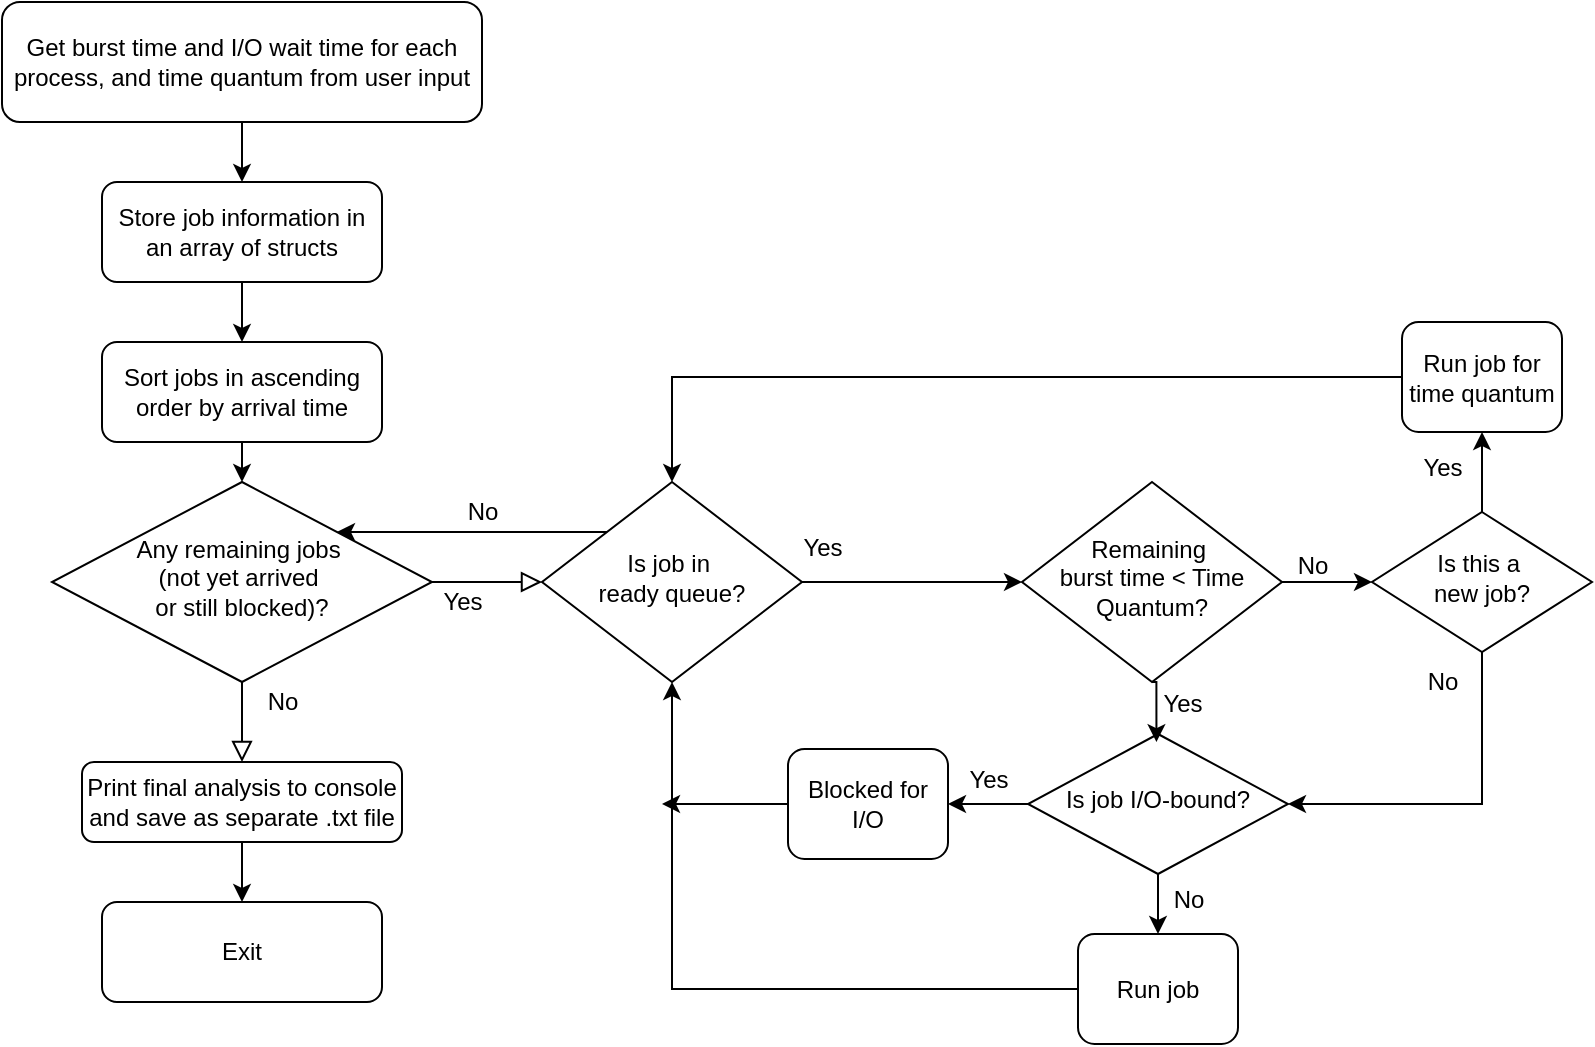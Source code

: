 <mxfile version="25.0.3">
  <diagram id="C5RBs43oDa-KdzZeNtuy" name="Page-1">
    <mxGraphModel dx="1034" dy="493" grid="1" gridSize="10" guides="1" tooltips="1" connect="1" arrows="1" fold="1" page="1" pageScale="1" pageWidth="827" pageHeight="1169" math="0" shadow="0">
      <root>
        <mxCell id="WIyWlLk6GJQsqaUBKTNV-0" />
        <mxCell id="WIyWlLk6GJQsqaUBKTNV-1" parent="WIyWlLk6GJQsqaUBKTNV-0" />
        <mxCell id="FOf1c8eKIUEoA0ILkga6-8" style="edgeStyle=orthogonalEdgeStyle;rounded=0;orthogonalLoop=1;jettySize=auto;html=1;exitX=0.5;exitY=1;exitDx=0;exitDy=0;entryX=0.5;entryY=0;entryDx=0;entryDy=0;" parent="WIyWlLk6GJQsqaUBKTNV-1" source="WIyWlLk6GJQsqaUBKTNV-3" target="FOf1c8eKIUEoA0ILkga6-2" edge="1">
          <mxGeometry relative="1" as="geometry" />
        </mxCell>
        <mxCell id="WIyWlLk6GJQsqaUBKTNV-3" value="Get burst time and I/O wait time for each process, and time quantum from user input" style="rounded=1;whiteSpace=wrap;html=1;fontSize=12;glass=0;strokeWidth=1;shadow=0;" parent="WIyWlLk6GJQsqaUBKTNV-1" vertex="1">
          <mxGeometry x="110" y="60" width="240" height="60" as="geometry" />
        </mxCell>
        <mxCell id="WIyWlLk6GJQsqaUBKTNV-8" value="&lt;font style=&quot;font-size: 12px;&quot;&gt;No&lt;/font&gt;" style="rounded=0;html=1;jettySize=auto;orthogonalLoop=1;fontSize=11;endArrow=block;endFill=0;endSize=8;strokeWidth=1;shadow=0;labelBackgroundColor=none;edgeStyle=orthogonalEdgeStyle;" parent="WIyWlLk6GJQsqaUBKTNV-1" source="WIyWlLk6GJQsqaUBKTNV-10" target="WIyWlLk6GJQsqaUBKTNV-11" edge="1">
          <mxGeometry x="-0.5" y="20" relative="1" as="geometry">
            <mxPoint as="offset" />
          </mxGeometry>
        </mxCell>
        <mxCell id="WIyWlLk6GJQsqaUBKTNV-9" value="&lt;font style=&quot;font-size: 12px;&quot;&gt;Yes&lt;/font&gt;" style="edgeStyle=orthogonalEdgeStyle;rounded=0;html=1;jettySize=auto;orthogonalLoop=1;fontSize=11;endArrow=block;endFill=0;endSize=8;strokeWidth=1;shadow=0;labelBackgroundColor=none;" parent="WIyWlLk6GJQsqaUBKTNV-1" source="WIyWlLk6GJQsqaUBKTNV-10" edge="1">
          <mxGeometry x="-0.456" y="-10" relative="1" as="geometry">
            <mxPoint as="offset" />
            <mxPoint x="380" y="350" as="targetPoint" />
          </mxGeometry>
        </mxCell>
        <mxCell id="WIyWlLk6GJQsqaUBKTNV-10" value="Any remaining jobs&amp;nbsp;&lt;div&gt;(not yet arrived&amp;nbsp;&lt;/div&gt;&lt;div&gt;or still blocked)?&lt;/div&gt;" style="rhombus;whiteSpace=wrap;html=1;shadow=0;fontFamily=Helvetica;fontSize=12;align=center;strokeWidth=1;spacing=6;spacingTop=-4;" parent="WIyWlLk6GJQsqaUBKTNV-1" vertex="1">
          <mxGeometry x="135" y="300" width="190" height="100" as="geometry" />
        </mxCell>
        <mxCell id="FOf1c8eKIUEoA0ILkga6-16" value="" style="edgeStyle=orthogonalEdgeStyle;rounded=0;orthogonalLoop=1;jettySize=auto;html=1;" parent="WIyWlLk6GJQsqaUBKTNV-1" source="WIyWlLk6GJQsqaUBKTNV-11" target="FOf1c8eKIUEoA0ILkga6-12" edge="1">
          <mxGeometry relative="1" as="geometry" />
        </mxCell>
        <mxCell id="WIyWlLk6GJQsqaUBKTNV-11" value="Print final analysis to console and save as separate .txt file" style="rounded=1;whiteSpace=wrap;html=1;fontSize=12;glass=0;strokeWidth=1;shadow=0;" parent="WIyWlLk6GJQsqaUBKTNV-1" vertex="1">
          <mxGeometry x="150" y="440" width="160" height="40" as="geometry" />
        </mxCell>
        <mxCell id="FOf1c8eKIUEoA0ILkga6-9" value="" style="edgeStyle=orthogonalEdgeStyle;rounded=0;orthogonalLoop=1;jettySize=auto;html=1;" parent="WIyWlLk6GJQsqaUBKTNV-1" source="FOf1c8eKIUEoA0ILkga6-2" target="FOf1c8eKIUEoA0ILkga6-6" edge="1">
          <mxGeometry relative="1" as="geometry" />
        </mxCell>
        <mxCell id="FOf1c8eKIUEoA0ILkga6-2" value="Store job information in an array of structs" style="rounded=1;whiteSpace=wrap;html=1;fontSize=12;glass=0;strokeWidth=1;shadow=0;" parent="WIyWlLk6GJQsqaUBKTNV-1" vertex="1">
          <mxGeometry x="160" y="150" width="140" height="50" as="geometry" />
        </mxCell>
        <mxCell id="FOf1c8eKIUEoA0ILkga6-15" value="" style="edgeStyle=orthogonalEdgeStyle;rounded=0;orthogonalLoop=1;jettySize=auto;html=1;" parent="WIyWlLk6GJQsqaUBKTNV-1" source="FOf1c8eKIUEoA0ILkga6-6" target="WIyWlLk6GJQsqaUBKTNV-10" edge="1">
          <mxGeometry relative="1" as="geometry">
            <Array as="points">
              <mxPoint x="230" y="300" />
              <mxPoint x="235" y="300" />
            </Array>
          </mxGeometry>
        </mxCell>
        <mxCell id="FOf1c8eKIUEoA0ILkga6-6" value="Sort jobs in ascending order by arrival time" style="rounded=1;whiteSpace=wrap;html=1;fontSize=12;glass=0;strokeWidth=1;shadow=0;" parent="WIyWlLk6GJQsqaUBKTNV-1" vertex="1">
          <mxGeometry x="160" y="230" width="140" height="50" as="geometry" />
        </mxCell>
        <mxCell id="FOf1c8eKIUEoA0ILkga6-12" value="Exit" style="rounded=1;whiteSpace=wrap;html=1;fontSize=12;glass=0;strokeWidth=1;shadow=0;" parent="WIyWlLk6GJQsqaUBKTNV-1" vertex="1">
          <mxGeometry x="160" y="510" width="140" height="50" as="geometry" />
        </mxCell>
        <mxCell id="FOf1c8eKIUEoA0ILkga6-19" style="edgeStyle=orthogonalEdgeStyle;rounded=0;orthogonalLoop=1;jettySize=auto;html=1;exitX=0;exitY=0;exitDx=0;exitDy=0;entryX=1;entryY=0;entryDx=0;entryDy=0;" parent="WIyWlLk6GJQsqaUBKTNV-1" source="FOf1c8eKIUEoA0ILkga6-18" target="WIyWlLk6GJQsqaUBKTNV-10" edge="1">
          <mxGeometry relative="1" as="geometry" />
        </mxCell>
        <mxCell id="FOf1c8eKIUEoA0ILkga6-22" value="" style="edgeStyle=orthogonalEdgeStyle;rounded=0;orthogonalLoop=1;jettySize=auto;html=1;" parent="WIyWlLk6GJQsqaUBKTNV-1" source="FOf1c8eKIUEoA0ILkga6-18" target="FOf1c8eKIUEoA0ILkga6-21" edge="1">
          <mxGeometry relative="1" as="geometry" />
        </mxCell>
        <mxCell id="FOf1c8eKIUEoA0ILkga6-18" value="Is job&amp;nbsp;&lt;span style=&quot;background-color: initial;&quot;&gt;in&amp;nbsp;&lt;/span&gt;&lt;div&gt;&lt;span style=&quot;background-color: initial;&quot;&gt;ready queue?&lt;/span&gt;&lt;/div&gt;" style="rhombus;whiteSpace=wrap;html=1;shadow=0;fontFamily=Helvetica;fontSize=12;align=center;strokeWidth=1;spacing=6;spacingTop=-4;" parent="WIyWlLk6GJQsqaUBKTNV-1" vertex="1">
          <mxGeometry x="380" y="300" width="130" height="100" as="geometry" />
        </mxCell>
        <mxCell id="FOf1c8eKIUEoA0ILkga6-20" value="No" style="text;html=1;align=center;verticalAlign=middle;resizable=0;points=[];autosize=1;strokeColor=none;fillColor=none;" parent="WIyWlLk6GJQsqaUBKTNV-1" vertex="1">
          <mxGeometry x="330" y="300" width="40" height="30" as="geometry" />
        </mxCell>
        <mxCell id="FOf1c8eKIUEoA0ILkga6-41" style="edgeStyle=orthogonalEdgeStyle;rounded=0;orthogonalLoop=1;jettySize=auto;html=1;exitX=1;exitY=0.5;exitDx=0;exitDy=0;entryX=0;entryY=0.5;entryDx=0;entryDy=0;" parent="WIyWlLk6GJQsqaUBKTNV-1" source="FOf1c8eKIUEoA0ILkga6-21" target="FOf1c8eKIUEoA0ILkga6-40" edge="1">
          <mxGeometry relative="1" as="geometry" />
        </mxCell>
        <mxCell id="FOf1c8eKIUEoA0ILkga6-21" value="Remaining&amp;nbsp;&lt;div&gt;burst time &amp;lt; Time Quantum?&lt;/div&gt;" style="rhombus;whiteSpace=wrap;html=1;shadow=0;fontFamily=Helvetica;fontSize=12;align=center;strokeWidth=1;spacing=6;spacingTop=-4;" parent="WIyWlLk6GJQsqaUBKTNV-1" vertex="1">
          <mxGeometry x="620" y="300" width="130" height="100" as="geometry" />
        </mxCell>
        <mxCell id="FOf1c8eKIUEoA0ILkga6-23" value="Yes" style="text;html=1;align=center;verticalAlign=middle;resizable=0;points=[];autosize=1;strokeColor=none;fillColor=none;" parent="WIyWlLk6GJQsqaUBKTNV-1" vertex="1">
          <mxGeometry x="500" y="318" width="40" height="30" as="geometry" />
        </mxCell>
        <mxCell id="FOf1c8eKIUEoA0ILkga6-45" style="edgeStyle=orthogonalEdgeStyle;rounded=0;orthogonalLoop=1;jettySize=auto;html=1;exitX=0;exitY=0.5;exitDx=0;exitDy=0;entryX=0.5;entryY=0;entryDx=0;entryDy=0;" parent="WIyWlLk6GJQsqaUBKTNV-1" source="FOf1c8eKIUEoA0ILkga6-24" target="FOf1c8eKIUEoA0ILkga6-18" edge="1">
          <mxGeometry relative="1" as="geometry" />
        </mxCell>
        <mxCell id="FOf1c8eKIUEoA0ILkga6-24" value="Run job for time quantum" style="rounded=1;whiteSpace=wrap;html=1;fontSize=12;glass=0;strokeWidth=1;shadow=0;" parent="WIyWlLk6GJQsqaUBKTNV-1" vertex="1">
          <mxGeometry x="810" y="220" width="80" height="55" as="geometry" />
        </mxCell>
        <mxCell id="FOf1c8eKIUEoA0ILkga6-30" style="edgeStyle=orthogonalEdgeStyle;rounded=0;orthogonalLoop=1;jettySize=auto;html=1;exitX=0;exitY=0.5;exitDx=0;exitDy=0;entryX=0.5;entryY=1;entryDx=0;entryDy=0;" parent="WIyWlLk6GJQsqaUBKTNV-1" source="FOf1c8eKIUEoA0ILkga6-25" target="FOf1c8eKIUEoA0ILkga6-18" edge="1">
          <mxGeometry relative="1" as="geometry" />
        </mxCell>
        <mxCell id="FOf1c8eKIUEoA0ILkga6-25" value="Run job" style="rounded=1;whiteSpace=wrap;html=1;fontSize=12;glass=0;strokeWidth=1;shadow=0;" parent="WIyWlLk6GJQsqaUBKTNV-1" vertex="1">
          <mxGeometry x="648" y="526" width="80" height="55" as="geometry" />
        </mxCell>
        <mxCell id="FOf1c8eKIUEoA0ILkga6-27" style="edgeStyle=orthogonalEdgeStyle;rounded=0;orthogonalLoop=1;jettySize=auto;html=1;exitX=0.5;exitY=1;exitDx=0;exitDy=0;entryX=0.5;entryY=0;entryDx=0;entryDy=0;" parent="WIyWlLk6GJQsqaUBKTNV-1" source="FOf1c8eKIUEoA0ILkga6-26" target="FOf1c8eKIUEoA0ILkga6-25" edge="1">
          <mxGeometry relative="1" as="geometry" />
        </mxCell>
        <mxCell id="FOf1c8eKIUEoA0ILkga6-33" value="" style="edgeStyle=orthogonalEdgeStyle;rounded=0;orthogonalLoop=1;jettySize=auto;html=1;" parent="WIyWlLk6GJQsqaUBKTNV-1" source="FOf1c8eKIUEoA0ILkga6-26" target="FOf1c8eKIUEoA0ILkga6-31" edge="1">
          <mxGeometry relative="1" as="geometry" />
        </mxCell>
        <mxCell id="FOf1c8eKIUEoA0ILkga6-26" value="Is job I/O-bound?" style="rhombus;whiteSpace=wrap;html=1;shadow=0;fontFamily=Helvetica;fontSize=12;align=center;strokeWidth=1;spacing=6;spacingTop=-4;" parent="WIyWlLk6GJQsqaUBKTNV-1" vertex="1">
          <mxGeometry x="623" y="426" width="130" height="70" as="geometry" />
        </mxCell>
        <mxCell id="FOf1c8eKIUEoA0ILkga6-28" value="No" style="text;html=1;align=center;verticalAlign=middle;resizable=0;points=[];autosize=1;strokeColor=none;fillColor=none;" parent="WIyWlLk6GJQsqaUBKTNV-1" vertex="1">
          <mxGeometry x="683" y="494" width="40" height="30" as="geometry" />
        </mxCell>
        <mxCell id="FOf1c8eKIUEoA0ILkga6-35" style="edgeStyle=orthogonalEdgeStyle;rounded=0;orthogonalLoop=1;jettySize=auto;html=1;exitX=0;exitY=0.5;exitDx=0;exitDy=0;" parent="WIyWlLk6GJQsqaUBKTNV-1" source="FOf1c8eKIUEoA0ILkga6-31" edge="1">
          <mxGeometry relative="1" as="geometry">
            <mxPoint x="440" y="461" as="targetPoint" />
          </mxGeometry>
        </mxCell>
        <mxCell id="FOf1c8eKIUEoA0ILkga6-31" value="Blocked for I/O" style="rounded=1;whiteSpace=wrap;html=1;fontSize=12;glass=0;strokeWidth=1;shadow=0;" parent="WIyWlLk6GJQsqaUBKTNV-1" vertex="1">
          <mxGeometry x="503" y="433.5" width="80" height="55" as="geometry" />
        </mxCell>
        <mxCell id="FOf1c8eKIUEoA0ILkga6-34" value="Yes" style="text;html=1;align=center;verticalAlign=middle;resizable=0;points=[];autosize=1;strokeColor=none;fillColor=none;" parent="WIyWlLk6GJQsqaUBKTNV-1" vertex="1">
          <mxGeometry x="583" y="434" width="40" height="30" as="geometry" />
        </mxCell>
        <mxCell id="FOf1c8eKIUEoA0ILkga6-38" style="edgeStyle=orthogonalEdgeStyle;rounded=0;orthogonalLoop=1;jettySize=auto;html=1;exitX=0.5;exitY=1;exitDx=0;exitDy=0;entryX=0.494;entryY=0.058;entryDx=0;entryDy=0;entryPerimeter=0;" parent="WIyWlLk6GJQsqaUBKTNV-1" source="FOf1c8eKIUEoA0ILkga6-21" target="FOf1c8eKIUEoA0ILkga6-26" edge="1">
          <mxGeometry relative="1" as="geometry" />
        </mxCell>
        <mxCell id="FOf1c8eKIUEoA0ILkga6-39" value="Yes" style="text;html=1;align=center;verticalAlign=middle;resizable=0;points=[];autosize=1;strokeColor=none;fillColor=none;" parent="WIyWlLk6GJQsqaUBKTNV-1" vertex="1">
          <mxGeometry x="680" y="396" width="40" height="30" as="geometry" />
        </mxCell>
        <mxCell id="FOf1c8eKIUEoA0ILkga6-43" value="" style="edgeStyle=orthogonalEdgeStyle;rounded=0;orthogonalLoop=1;jettySize=auto;html=1;" parent="WIyWlLk6GJQsqaUBKTNV-1" source="FOf1c8eKIUEoA0ILkga6-40" target="FOf1c8eKIUEoA0ILkga6-24" edge="1">
          <mxGeometry relative="1" as="geometry" />
        </mxCell>
        <mxCell id="FOf1c8eKIUEoA0ILkga6-52" style="edgeStyle=orthogonalEdgeStyle;rounded=0;orthogonalLoop=1;jettySize=auto;html=1;exitX=0.5;exitY=1;exitDx=0;exitDy=0;entryX=1;entryY=0.5;entryDx=0;entryDy=0;" parent="WIyWlLk6GJQsqaUBKTNV-1" source="FOf1c8eKIUEoA0ILkga6-40" target="FOf1c8eKIUEoA0ILkga6-26" edge="1">
          <mxGeometry relative="1" as="geometry" />
        </mxCell>
        <mxCell id="FOf1c8eKIUEoA0ILkga6-40" value="Is this a&amp;nbsp;&lt;div&gt;new job?&lt;/div&gt;" style="rhombus;whiteSpace=wrap;html=1;shadow=0;fontFamily=Helvetica;fontSize=12;align=center;strokeWidth=1;spacing=6;spacingTop=-4;" parent="WIyWlLk6GJQsqaUBKTNV-1" vertex="1">
          <mxGeometry x="795" y="315" width="110" height="70" as="geometry" />
        </mxCell>
        <mxCell id="FOf1c8eKIUEoA0ILkga6-42" value="No" style="text;html=1;align=center;verticalAlign=middle;resizable=0;points=[];autosize=1;strokeColor=none;fillColor=none;" parent="WIyWlLk6GJQsqaUBKTNV-1" vertex="1">
          <mxGeometry x="745" y="327" width="40" height="30" as="geometry" />
        </mxCell>
        <mxCell id="FOf1c8eKIUEoA0ILkga6-44" value="Yes" style="text;html=1;align=center;verticalAlign=middle;resizable=0;points=[];autosize=1;strokeColor=none;fillColor=none;" parent="WIyWlLk6GJQsqaUBKTNV-1" vertex="1">
          <mxGeometry x="810" y="278" width="40" height="30" as="geometry" />
        </mxCell>
        <mxCell id="FOf1c8eKIUEoA0ILkga6-53" value="No" style="text;html=1;align=center;verticalAlign=middle;resizable=0;points=[];autosize=1;strokeColor=none;fillColor=none;" parent="WIyWlLk6GJQsqaUBKTNV-1" vertex="1">
          <mxGeometry x="810" y="385" width="40" height="30" as="geometry" />
        </mxCell>
      </root>
    </mxGraphModel>
  </diagram>
</mxfile>
